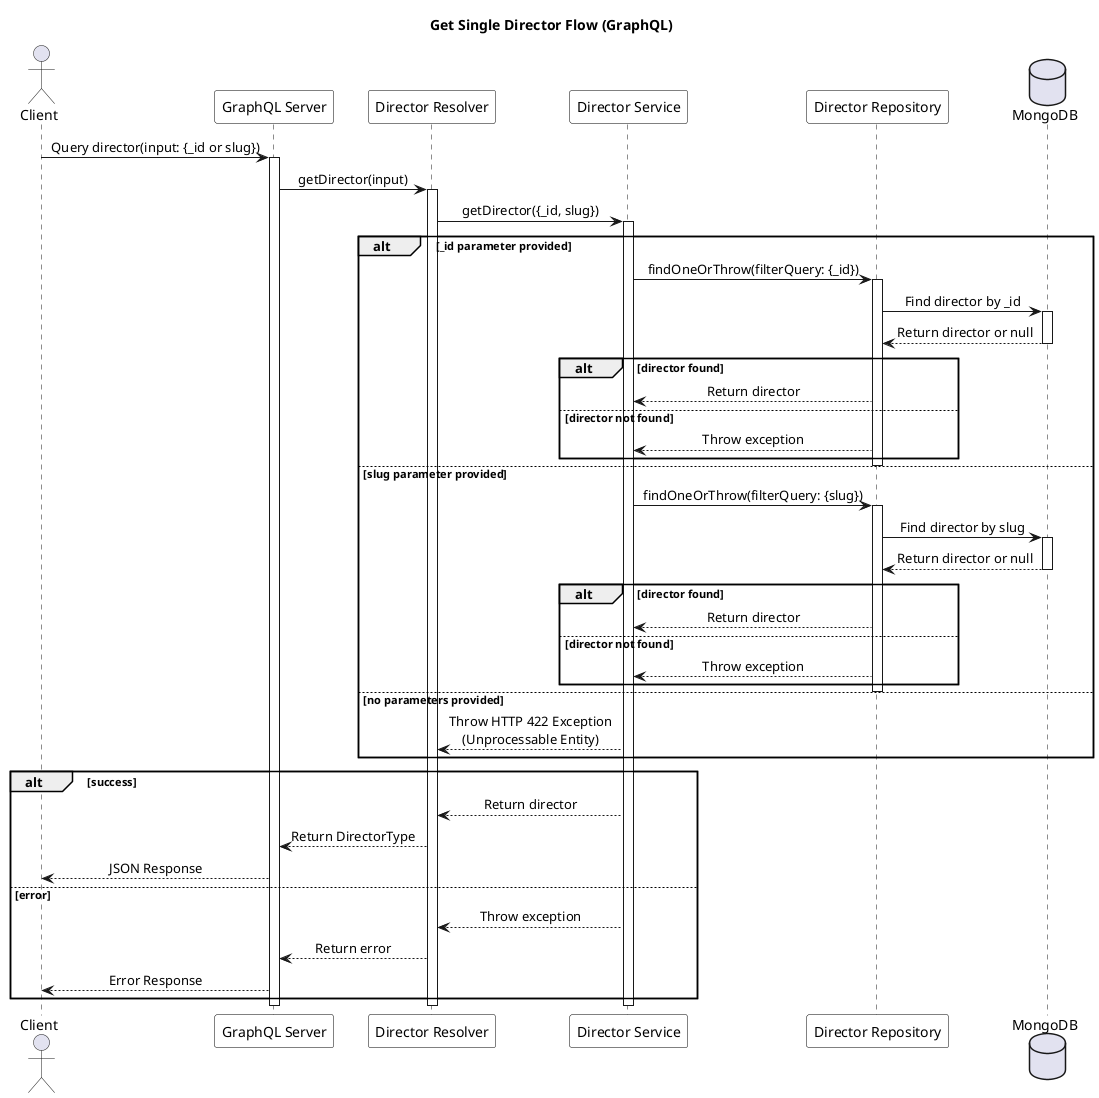 @startuml Get Single Director Flow

skinparam SequenceMessageAlignment center
skinparam SequenceBoxBackgroundColor white
skinparam SequenceBoxBorderColor black
skinparam NoteBackgroundColor lightyellow
skinparam NoteBorderColor black
skinparam ParticipantBackgroundColor white
skinparam ParticipantBorderColor black

title Get Single Director Flow (GraphQL)

actor Client
participant "GraphQL Server" as GraphQL
participant "Director Resolver" as Resolver
participant "Director Service" as Service
participant "Director Repository" as Repository
database "MongoDB" as DB

Client -> GraphQL : Query director(input: {_id or slug})
activate GraphQL
GraphQL -> Resolver : getDirector(input)
activate Resolver

Resolver -> Service : getDirector({_id, slug})
activate Service

alt _id parameter provided
    Service -> Repository : findOneOrThrow(filterQuery: {_id})
    activate Repository
    
    Repository -> DB : Find director by _id
    activate DB
    DB --> Repository : Return director or null
    deactivate DB
    
    alt director found
        Repository --> Service : Return director
    else director not found
        Repository --> Service : Throw exception
    end
    
    deactivate Repository
else slug parameter provided
    Service -> Repository : findOneOrThrow(filterQuery: {slug})
    activate Repository
    
    Repository -> DB : Find director by slug
    activate DB
    DB --> Repository : Return director or null
    deactivate DB
    
    alt director found
        Repository --> Service : Return director
    else director not found
        Repository --> Service : Throw exception
    end
    
    deactivate Repository
else no parameters provided
    Service --> Resolver : Throw HTTP 422 Exception\n(Unprocessable Entity)
end

alt success
    Service --> Resolver : Return director
    Resolver --> GraphQL : Return DirectorType
    GraphQL --> Client : JSON Response
else error
    Service --> Resolver : Throw exception
    Resolver --> GraphQL : Return error
    GraphQL --> Client : Error Response
end

deactivate Service
deactivate Resolver
deactivate GraphQL

@enduml 